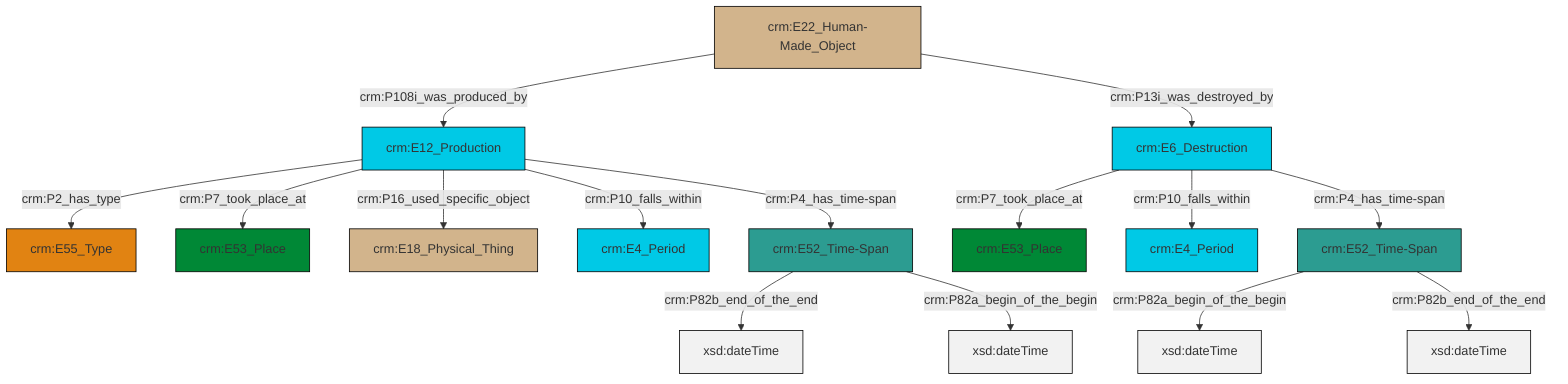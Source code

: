 graph TD
classDef Literal fill:#f2f2f2,stroke:#000000;
classDef CRM_Entity fill:#FFFFFF,stroke:#000000;
classDef Temporal_Entity fill:#00C9E6, stroke:#000000;
classDef Type fill:#E18312, stroke:#000000;
classDef Time-Span fill:#2C9C91, stroke:#000000;
classDef Appellation fill:#FFEB7F, stroke:#000000;
classDef Place fill:#008836, stroke:#000000;
classDef Persistent_Item fill:#B266B2, stroke:#000000;
classDef Conceptual_Object fill:#FFD700, stroke:#000000;
classDef Physical_Thing fill:#D2B48C, stroke:#000000;
classDef Actor fill:#f58aad, stroke:#000000;
classDef PC_Classes fill:#4ce600, stroke:#000000;
classDef Multi fill:#cccccc,stroke:#000000;

0["crm:E52_Time-Span"]:::Time-Span -->|crm:P82a_begin_of_the_begin| 1[xsd:dateTime]:::Literal
2["crm:E12_Production"]:::Temporal_Entity -->|crm:P2_has_type| 3["crm:E55_Type"]:::Type
0["crm:E52_Time-Span"]:::Time-Span -->|crm:P82b_end_of_the_end| 4[xsd:dateTime]:::Literal
5["crm:E52_Time-Span"]:::Time-Span -->|crm:P82b_end_of_the_end| 9[xsd:dateTime]:::Literal
2["crm:E12_Production"]:::Temporal_Entity -->|crm:P7_took_place_at| 10["crm:E53_Place"]:::Place
7["crm:E22_Human-Made_Object"]:::Physical_Thing -->|crm:P108i_was_produced_by| 2["crm:E12_Production"]:::Temporal_Entity
2["crm:E12_Production"]:::Temporal_Entity -->|crm:P16_used_specific_object| 13["crm:E18_Physical_Thing"]:::Physical_Thing
2["crm:E12_Production"]:::Temporal_Entity -->|crm:P10_falls_within| 16["crm:E4_Period"]:::Temporal_Entity
22["crm:E6_Destruction"]:::Temporal_Entity -->|crm:P7_took_place_at| 11["crm:E53_Place"]:::Place
22["crm:E6_Destruction"]:::Temporal_Entity -->|crm:P10_falls_within| 19["crm:E4_Period"]:::Temporal_Entity
7["crm:E22_Human-Made_Object"]:::Physical_Thing -->|crm:P13i_was_destroyed_by| 22["crm:E6_Destruction"]:::Temporal_Entity
2["crm:E12_Production"]:::Temporal_Entity -->|crm:P4_has_time-span| 5["crm:E52_Time-Span"]:::Time-Span
5["crm:E52_Time-Span"]:::Time-Span -->|crm:P82a_begin_of_the_begin| 23[xsd:dateTime]:::Literal
22["crm:E6_Destruction"]:::Temporal_Entity -->|crm:P4_has_time-span| 0["crm:E52_Time-Span"]:::Time-Span